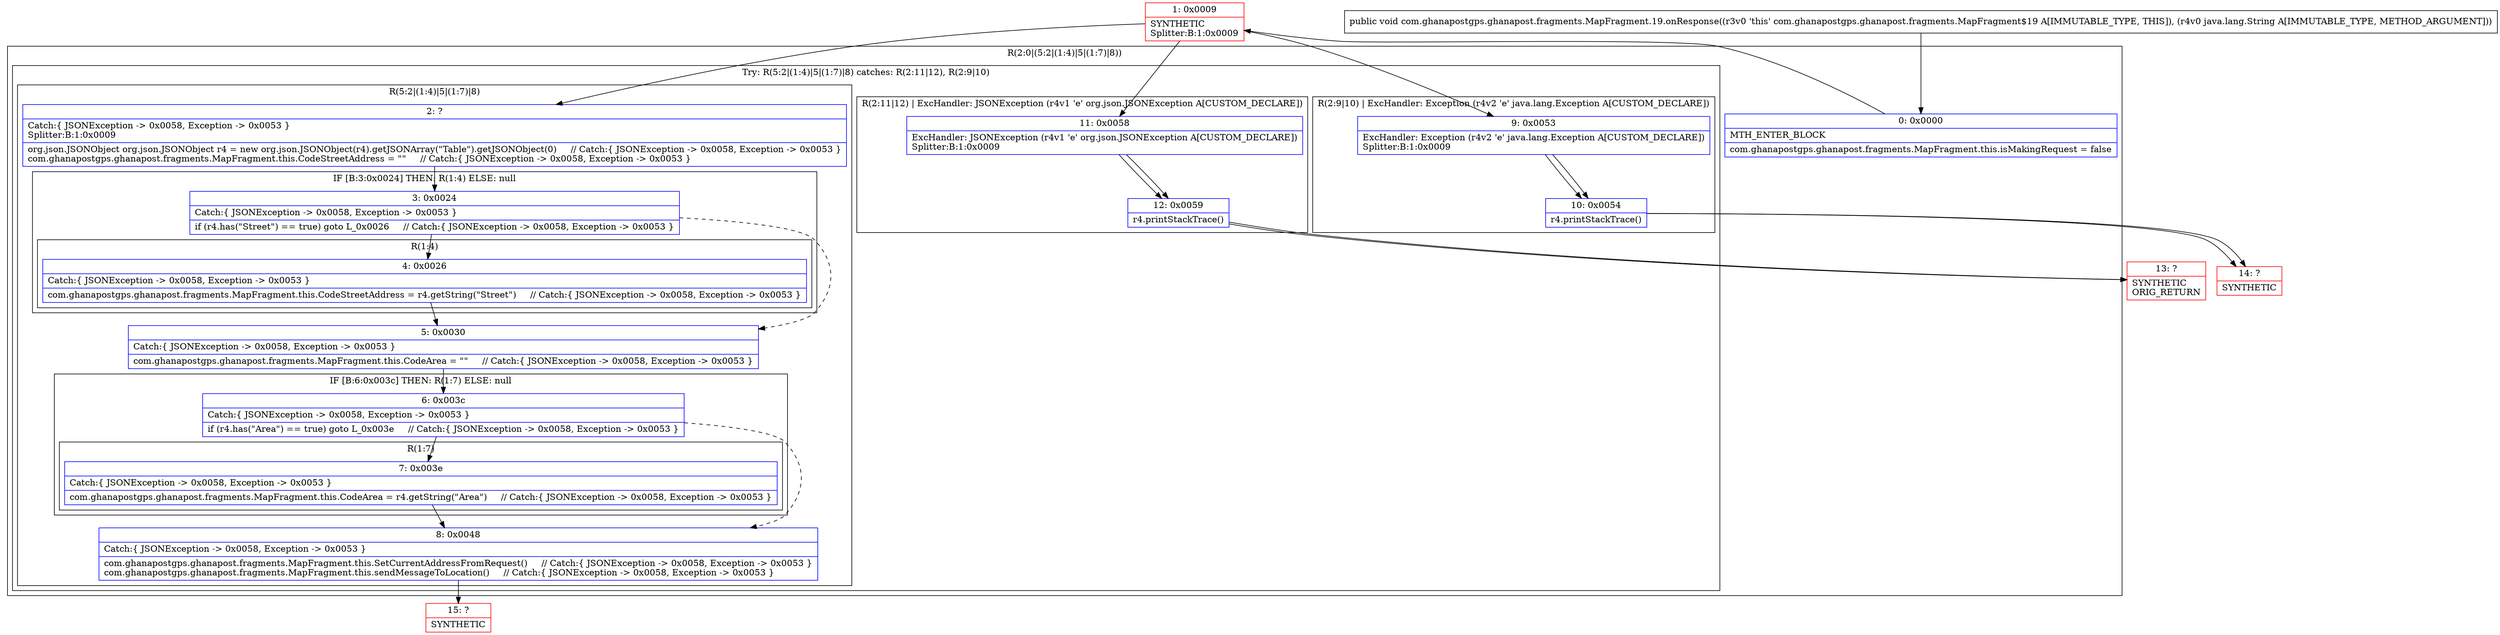digraph "CFG forcom.ghanapostgps.ghanapost.fragments.MapFragment.19.onResponse(Ljava\/lang\/String;)V" {
subgraph cluster_Region_1979268611 {
label = "R(2:0|(5:2|(1:4)|5|(1:7)|8))";
node [shape=record,color=blue];
Node_0 [shape=record,label="{0\:\ 0x0000|MTH_ENTER_BLOCK\l|com.ghanapostgps.ghanapost.fragments.MapFragment.this.isMakingRequest = false\l}"];
subgraph cluster_TryCatchRegion_651105051 {
label = "Try: R(5:2|(1:4)|5|(1:7)|8) catches: R(2:11|12), R(2:9|10)";
node [shape=record,color=blue];
subgraph cluster_Region_1291639176 {
label = "R(5:2|(1:4)|5|(1:7)|8)";
node [shape=record,color=blue];
Node_2 [shape=record,label="{2\:\ ?|Catch:\{ JSONException \-\> 0x0058, Exception \-\> 0x0053 \}\lSplitter:B:1:0x0009\l|org.json.JSONObject org.json.JSONObject r4 = new org.json.JSONObject(r4).getJSONArray(\"Table\").getJSONObject(0)     \/\/ Catch:\{ JSONException \-\> 0x0058, Exception \-\> 0x0053 \}\lcom.ghanapostgps.ghanapost.fragments.MapFragment.this.CodeStreetAddress = \"\"     \/\/ Catch:\{ JSONException \-\> 0x0058, Exception \-\> 0x0053 \}\l}"];
subgraph cluster_IfRegion_1682808744 {
label = "IF [B:3:0x0024] THEN: R(1:4) ELSE: null";
node [shape=record,color=blue];
Node_3 [shape=record,label="{3\:\ 0x0024|Catch:\{ JSONException \-\> 0x0058, Exception \-\> 0x0053 \}\l|if (r4.has(\"Street\") == true) goto L_0x0026     \/\/ Catch:\{ JSONException \-\> 0x0058, Exception \-\> 0x0053 \}\l}"];
subgraph cluster_Region_596495490 {
label = "R(1:4)";
node [shape=record,color=blue];
Node_4 [shape=record,label="{4\:\ 0x0026|Catch:\{ JSONException \-\> 0x0058, Exception \-\> 0x0053 \}\l|com.ghanapostgps.ghanapost.fragments.MapFragment.this.CodeStreetAddress = r4.getString(\"Street\")     \/\/ Catch:\{ JSONException \-\> 0x0058, Exception \-\> 0x0053 \}\l}"];
}
}
Node_5 [shape=record,label="{5\:\ 0x0030|Catch:\{ JSONException \-\> 0x0058, Exception \-\> 0x0053 \}\l|com.ghanapostgps.ghanapost.fragments.MapFragment.this.CodeArea = \"\"     \/\/ Catch:\{ JSONException \-\> 0x0058, Exception \-\> 0x0053 \}\l}"];
subgraph cluster_IfRegion_1148524765 {
label = "IF [B:6:0x003c] THEN: R(1:7) ELSE: null";
node [shape=record,color=blue];
Node_6 [shape=record,label="{6\:\ 0x003c|Catch:\{ JSONException \-\> 0x0058, Exception \-\> 0x0053 \}\l|if (r4.has(\"Area\") == true) goto L_0x003e     \/\/ Catch:\{ JSONException \-\> 0x0058, Exception \-\> 0x0053 \}\l}"];
subgraph cluster_Region_1861204290 {
label = "R(1:7)";
node [shape=record,color=blue];
Node_7 [shape=record,label="{7\:\ 0x003e|Catch:\{ JSONException \-\> 0x0058, Exception \-\> 0x0053 \}\l|com.ghanapostgps.ghanapost.fragments.MapFragment.this.CodeArea = r4.getString(\"Area\")     \/\/ Catch:\{ JSONException \-\> 0x0058, Exception \-\> 0x0053 \}\l}"];
}
}
Node_8 [shape=record,label="{8\:\ 0x0048|Catch:\{ JSONException \-\> 0x0058, Exception \-\> 0x0053 \}\l|com.ghanapostgps.ghanapost.fragments.MapFragment.this.SetCurrentAddressFromRequest()     \/\/ Catch:\{ JSONException \-\> 0x0058, Exception \-\> 0x0053 \}\lcom.ghanapostgps.ghanapost.fragments.MapFragment.this.sendMessageToLocation()     \/\/ Catch:\{ JSONException \-\> 0x0058, Exception \-\> 0x0053 \}\l}"];
}
subgraph cluster_Region_535286738 {
label = "R(2:11|12) | ExcHandler: JSONException (r4v1 'e' org.json.JSONException A[CUSTOM_DECLARE])\l";
node [shape=record,color=blue];
Node_11 [shape=record,label="{11\:\ 0x0058|ExcHandler: JSONException (r4v1 'e' org.json.JSONException A[CUSTOM_DECLARE])\lSplitter:B:1:0x0009\l}"];
Node_12 [shape=record,label="{12\:\ 0x0059|r4.printStackTrace()\l}"];
}
subgraph cluster_Region_1103246969 {
label = "R(2:9|10) | ExcHandler: Exception (r4v2 'e' java.lang.Exception A[CUSTOM_DECLARE])\l";
node [shape=record,color=blue];
Node_9 [shape=record,label="{9\:\ 0x0053|ExcHandler: Exception (r4v2 'e' java.lang.Exception A[CUSTOM_DECLARE])\lSplitter:B:1:0x0009\l}"];
Node_10 [shape=record,label="{10\:\ 0x0054|r4.printStackTrace()\l}"];
}
}
}
subgraph cluster_Region_535286738 {
label = "R(2:11|12) | ExcHandler: JSONException (r4v1 'e' org.json.JSONException A[CUSTOM_DECLARE])\l";
node [shape=record,color=blue];
Node_11 [shape=record,label="{11\:\ 0x0058|ExcHandler: JSONException (r4v1 'e' org.json.JSONException A[CUSTOM_DECLARE])\lSplitter:B:1:0x0009\l}"];
Node_12 [shape=record,label="{12\:\ 0x0059|r4.printStackTrace()\l}"];
}
subgraph cluster_Region_1103246969 {
label = "R(2:9|10) | ExcHandler: Exception (r4v2 'e' java.lang.Exception A[CUSTOM_DECLARE])\l";
node [shape=record,color=blue];
Node_9 [shape=record,label="{9\:\ 0x0053|ExcHandler: Exception (r4v2 'e' java.lang.Exception A[CUSTOM_DECLARE])\lSplitter:B:1:0x0009\l}"];
Node_10 [shape=record,label="{10\:\ 0x0054|r4.printStackTrace()\l}"];
}
Node_1 [shape=record,color=red,label="{1\:\ 0x0009|SYNTHETIC\lSplitter:B:1:0x0009\l}"];
Node_13 [shape=record,color=red,label="{13\:\ ?|SYNTHETIC\lORIG_RETURN\l}"];
Node_14 [shape=record,color=red,label="{14\:\ ?|SYNTHETIC\l}"];
Node_15 [shape=record,color=red,label="{15\:\ ?|SYNTHETIC\l}"];
MethodNode[shape=record,label="{public void com.ghanapostgps.ghanapost.fragments.MapFragment.19.onResponse((r3v0 'this' com.ghanapostgps.ghanapost.fragments.MapFragment$19 A[IMMUTABLE_TYPE, THIS]), (r4v0 java.lang.String A[IMMUTABLE_TYPE, METHOD_ARGUMENT])) }"];
MethodNode -> Node_0;
Node_0 -> Node_1;
Node_2 -> Node_3;
Node_3 -> Node_4;
Node_3 -> Node_5[style=dashed];
Node_4 -> Node_5;
Node_5 -> Node_6;
Node_6 -> Node_7;
Node_6 -> Node_8[style=dashed];
Node_7 -> Node_8;
Node_8 -> Node_15;
Node_11 -> Node_12;
Node_12 -> Node_13;
Node_9 -> Node_10;
Node_10 -> Node_14;
Node_11 -> Node_12;
Node_12 -> Node_13;
Node_9 -> Node_10;
Node_10 -> Node_14;
Node_1 -> Node_2;
Node_1 -> Node_11;
Node_1 -> Node_9;
}

